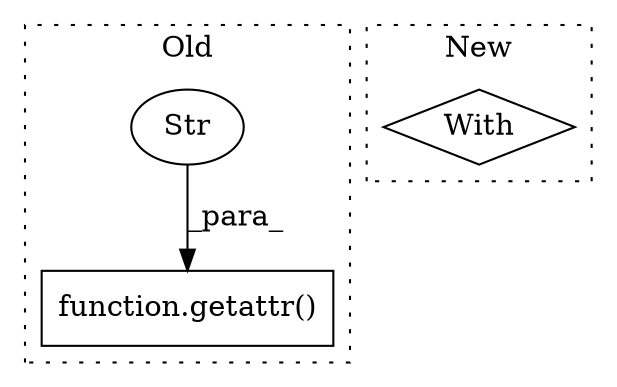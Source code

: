 digraph G {
subgraph cluster0 {
1 [label="function.getattr()" a="75" s="1742,1772" l="8,1" shape="box"];
3 [label="Str" a="66" s="1759" l="13" shape="ellipse"];
label = "Old";
style="dotted";
}
subgraph cluster1 {
2 [label="With" a="39" s="2009,2020" l="5,37" shape="diamond"];
label = "New";
style="dotted";
}
3 -> 1 [label="_para_"];
}